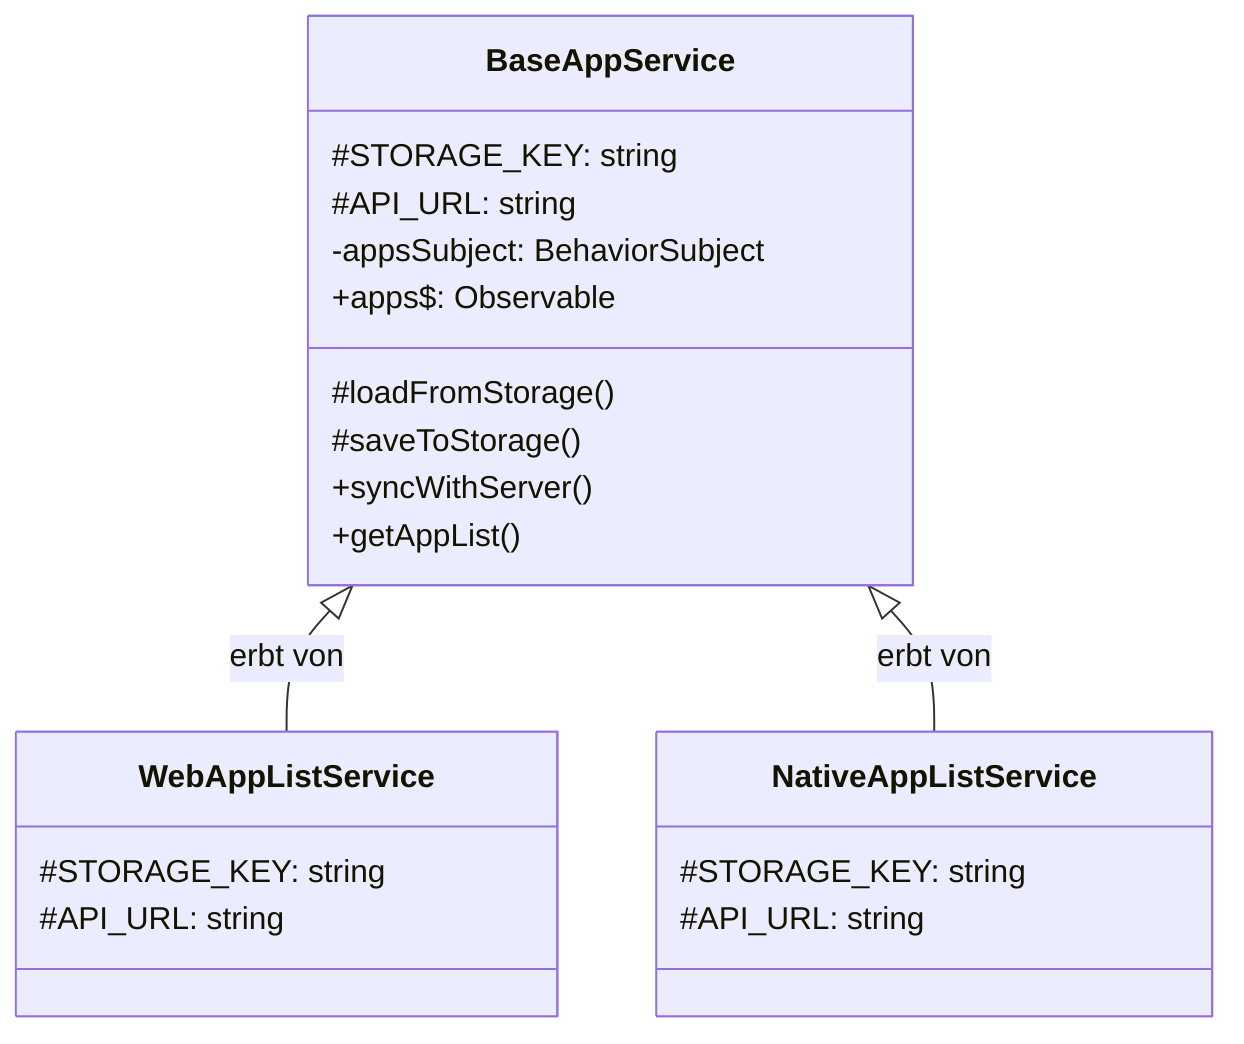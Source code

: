 classDiagram
  class BaseAppService {
    #STORAGE_KEY: string
    #API_URL: string
    -appsSubject: BehaviorSubject
    +apps$: Observable
    #loadFromStorage()
    #saveToStorage()
    +syncWithServer()
    +getAppList()
  }

  class WebAppListService {
    #STORAGE_KEY: string
    #API_URL: string
  }

  class NativeAppListService {
    #STORAGE_KEY: string
    #API_URL: string
  }

  BaseAppService <|-- WebAppListService: erbt von
  BaseAppService <|-- NativeAppListService: erbt von
